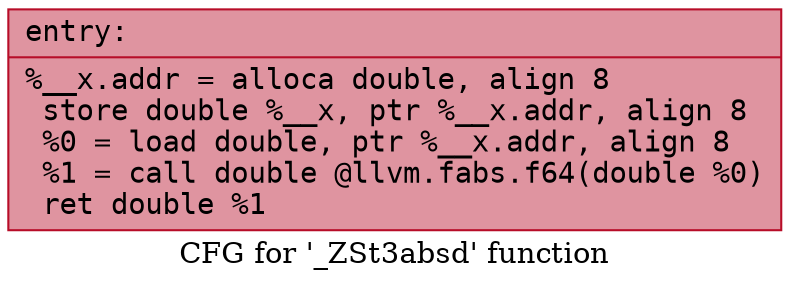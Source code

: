 digraph "CFG for '_ZSt3absd' function" {
	label="CFG for '_ZSt3absd' function";

	Node0x5600924ad540 [shape=record,color="#b70d28ff", style=filled, fillcolor="#b70d2870" fontname="Courier",label="{entry:\l|  %__x.addr = alloca double, align 8\l  store double %__x, ptr %__x.addr, align 8\l  %0 = load double, ptr %__x.addr, align 8\l  %1 = call double @llvm.fabs.f64(double %0)\l  ret double %1\l}"];
}

